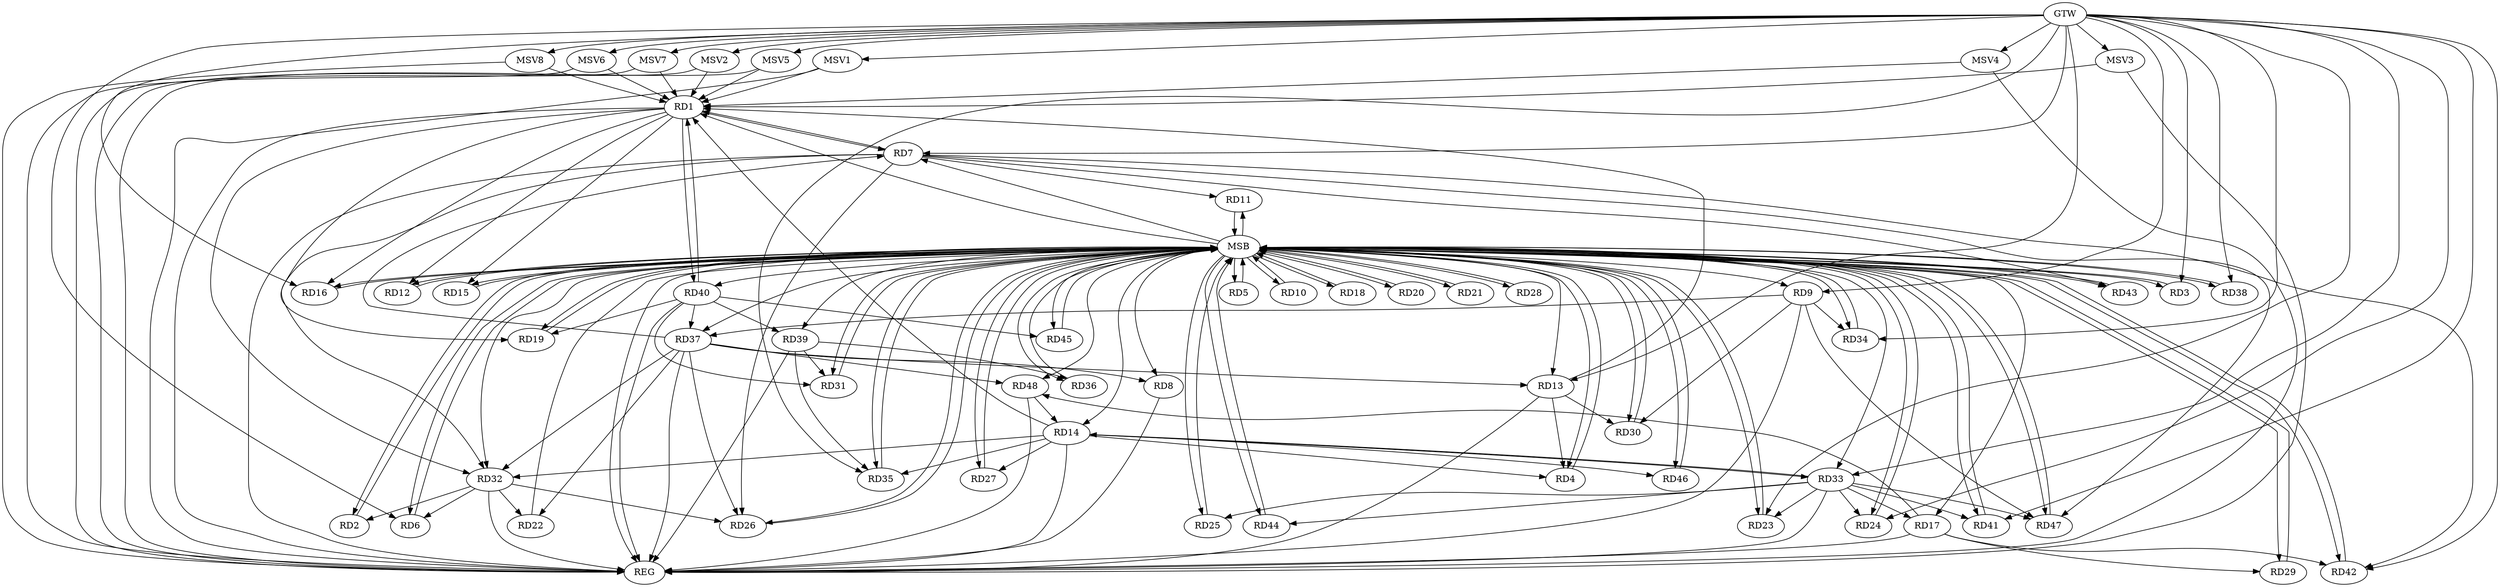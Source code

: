 strict digraph G {
  RD1 [ label="RD1" ];
  RD2 [ label="RD2" ];
  RD3 [ label="RD3" ];
  RD4 [ label="RD4" ];
  RD5 [ label="RD5" ];
  RD6 [ label="RD6" ];
  RD7 [ label="RD7" ];
  RD8 [ label="RD8" ];
  RD9 [ label="RD9" ];
  RD10 [ label="RD10" ];
  RD11 [ label="RD11" ];
  RD12 [ label="RD12" ];
  RD13 [ label="RD13" ];
  RD14 [ label="RD14" ];
  RD15 [ label="RD15" ];
  RD16 [ label="RD16" ];
  RD17 [ label="RD17" ];
  RD18 [ label="RD18" ];
  RD19 [ label="RD19" ];
  RD20 [ label="RD20" ];
  RD21 [ label="RD21" ];
  RD22 [ label="RD22" ];
  RD23 [ label="RD23" ];
  RD24 [ label="RD24" ];
  RD25 [ label="RD25" ];
  RD26 [ label="RD26" ];
  RD27 [ label="RD27" ];
  RD28 [ label="RD28" ];
  RD29 [ label="RD29" ];
  RD30 [ label="RD30" ];
  RD31 [ label="RD31" ];
  RD32 [ label="RD32" ];
  RD33 [ label="RD33" ];
  RD34 [ label="RD34" ];
  RD35 [ label="RD35" ];
  RD36 [ label="RD36" ];
  RD37 [ label="RD37" ];
  RD38 [ label="RD38" ];
  RD39 [ label="RD39" ];
  RD40 [ label="RD40" ];
  RD41 [ label="RD41" ];
  RD42 [ label="RD42" ];
  RD43 [ label="RD43" ];
  RD44 [ label="RD44" ];
  RD45 [ label="RD45" ];
  RD46 [ label="RD46" ];
  RD47 [ label="RD47" ];
  RD48 [ label="RD48" ];
  GTW [ label="GTW" ];
  REG [ label="REG" ];
  MSB [ label="MSB" ];
  MSV1 [ label="MSV1" ];
  MSV2 [ label="MSV2" ];
  MSV3 [ label="MSV3" ];
  MSV4 [ label="MSV4" ];
  MSV5 [ label="MSV5" ];
  MSV6 [ label="MSV6" ];
  MSV7 [ label="MSV7" ];
  MSV8 [ label="MSV8" ];
  RD1 -> RD7;
  RD7 -> RD1;
  RD1 -> RD12;
  RD13 -> RD1;
  RD14 -> RD1;
  RD1 -> RD15;
  RD1 -> RD16;
  RD1 -> RD19;
  RD1 -> RD32;
  RD1 -> RD40;
  RD40 -> RD1;
  RD32 -> RD2;
  RD13 -> RD4;
  RD14 -> RD4;
  RD32 -> RD6;
  RD7 -> RD11;
  RD7 -> RD26;
  RD7 -> RD32;
  RD37 -> RD7;
  RD7 -> RD42;
  RD7 -> RD43;
  RD7 -> RD47;
  RD37 -> RD8;
  RD9 -> RD30;
  RD9 -> RD34;
  RD9 -> RD37;
  RD9 -> RD47;
  RD13 -> RD30;
  RD37 -> RD13;
  RD14 -> RD27;
  RD14 -> RD32;
  RD14 -> RD33;
  RD33 -> RD14;
  RD14 -> RD35;
  RD14 -> RD46;
  RD48 -> RD14;
  RD17 -> RD29;
  RD33 -> RD17;
  RD17 -> RD42;
  RD17 -> RD48;
  RD40 -> RD19;
  RD32 -> RD22;
  RD37 -> RD22;
  RD33 -> RD23;
  RD33 -> RD24;
  RD33 -> RD25;
  RD32 -> RD26;
  RD37 -> RD26;
  RD39 -> RD31;
  RD40 -> RD31;
  RD37 -> RD32;
  RD33 -> RD41;
  RD33 -> RD44;
  RD33 -> RD47;
  RD39 -> RD35;
  RD39 -> RD36;
  RD40 -> RD37;
  RD37 -> RD48;
  RD40 -> RD39;
  RD40 -> RD45;
  GTW -> RD38;
  GTW -> RD34;
  GTW -> RD16;
  GTW -> RD24;
  GTW -> RD35;
  GTW -> RD6;
  GTW -> RD41;
  GTW -> RD9;
  GTW -> RD33;
  GTW -> RD7;
  GTW -> RD23;
  GTW -> RD3;
  GTW -> RD42;
  GTW -> RD13;
  RD1 -> REG;
  RD7 -> REG;
  RD8 -> REG;
  RD9 -> REG;
  RD13 -> REG;
  RD14 -> REG;
  RD17 -> REG;
  RD32 -> REG;
  RD33 -> REG;
  RD37 -> REG;
  RD39 -> REG;
  RD40 -> REG;
  RD48 -> REG;
  RD2 -> MSB;
  MSB -> RD1;
  MSB -> RD8;
  MSB -> RD15;
  MSB -> RD26;
  MSB -> RD30;
  MSB -> RD32;
  MSB -> RD41;
  MSB -> RD45;
  MSB -> REG;
  RD3 -> MSB;
  MSB -> RD4;
  MSB -> RD35;
  RD4 -> MSB;
  MSB -> RD27;
  MSB -> RD33;
  MSB -> RD46;
  RD5 -> MSB;
  MSB -> RD19;
  MSB -> RD29;
  RD6 -> MSB;
  MSB -> RD3;
  MSB -> RD11;
  MSB -> RD14;
  RD10 -> MSB;
  MSB -> RD21;
  MSB -> RD25;
  RD11 -> MSB;
  MSB -> RD28;
  MSB -> RD37;
  MSB -> RD48;
  RD12 -> MSB;
  MSB -> RD2;
  MSB -> RD38;
  RD15 -> MSB;
  MSB -> RD13;
  MSB -> RD43;
  RD16 -> MSB;
  MSB -> RD23;
  MSB -> RD47;
  RD18 -> MSB;
  MSB -> RD16;
  MSB -> RD17;
  MSB -> RD31;
  MSB -> RD36;
  MSB -> RD39;
  MSB -> RD42;
  RD19 -> MSB;
  MSB -> RD9;
  MSB -> RD18;
  RD20 -> MSB;
  MSB -> RD5;
  MSB -> RD7;
  MSB -> RD40;
  RD21 -> MSB;
  RD22 -> MSB;
  MSB -> RD6;
  MSB -> RD10;
  MSB -> RD20;
  RD23 -> MSB;
  RD24 -> MSB;
  RD25 -> MSB;
  RD26 -> MSB;
  MSB -> RD24;
  RD27 -> MSB;
  RD28 -> MSB;
  RD29 -> MSB;
  RD30 -> MSB;
  RD31 -> MSB;
  RD34 -> MSB;
  RD35 -> MSB;
  MSB -> RD44;
  RD36 -> MSB;
  RD38 -> MSB;
  RD41 -> MSB;
  RD42 -> MSB;
  RD43 -> MSB;
  MSB -> RD34;
  RD44 -> MSB;
  RD45 -> MSB;
  MSB -> RD12;
  RD46 -> MSB;
  RD47 -> MSB;
  MSV1 -> RD1;
  MSV2 -> RD1;
  MSV3 -> RD1;
  GTW -> MSV1;
  MSV1 -> REG;
  GTW -> MSV2;
  MSV2 -> REG;
  GTW -> MSV3;
  MSV3 -> REG;
  MSV4 -> RD1;
  MSV5 -> RD1;
  MSV6 -> RD1;
  MSV7 -> RD1;
  GTW -> MSV4;
  MSV4 -> REG;
  GTW -> MSV5;
  MSV5 -> REG;
  GTW -> MSV6;
  MSV6 -> REG;
  GTW -> MSV7;
  MSV7 -> REG;
  MSV8 -> RD1;
  GTW -> MSV8;
  MSV8 -> REG;
}
